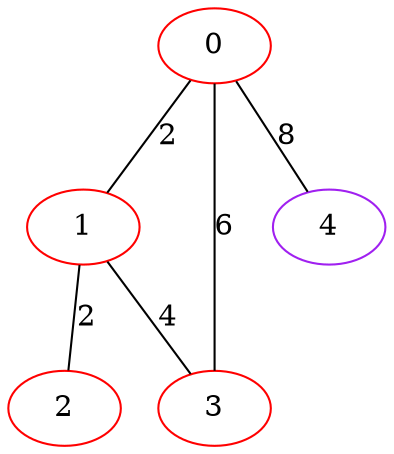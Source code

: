graph "" {
0 [color=red, weight=1];
1 [color=red, weight=1];
2 [color=red, weight=1];
3 [color=red, weight=1];
4 [color=purple, weight=4];
0 -- 1  [key=0, label=2];
0 -- 3  [key=0, label=6];
0 -- 4  [key=0, label=8];
1 -- 2  [key=0, label=2];
1 -- 3  [key=0, label=4];
}
